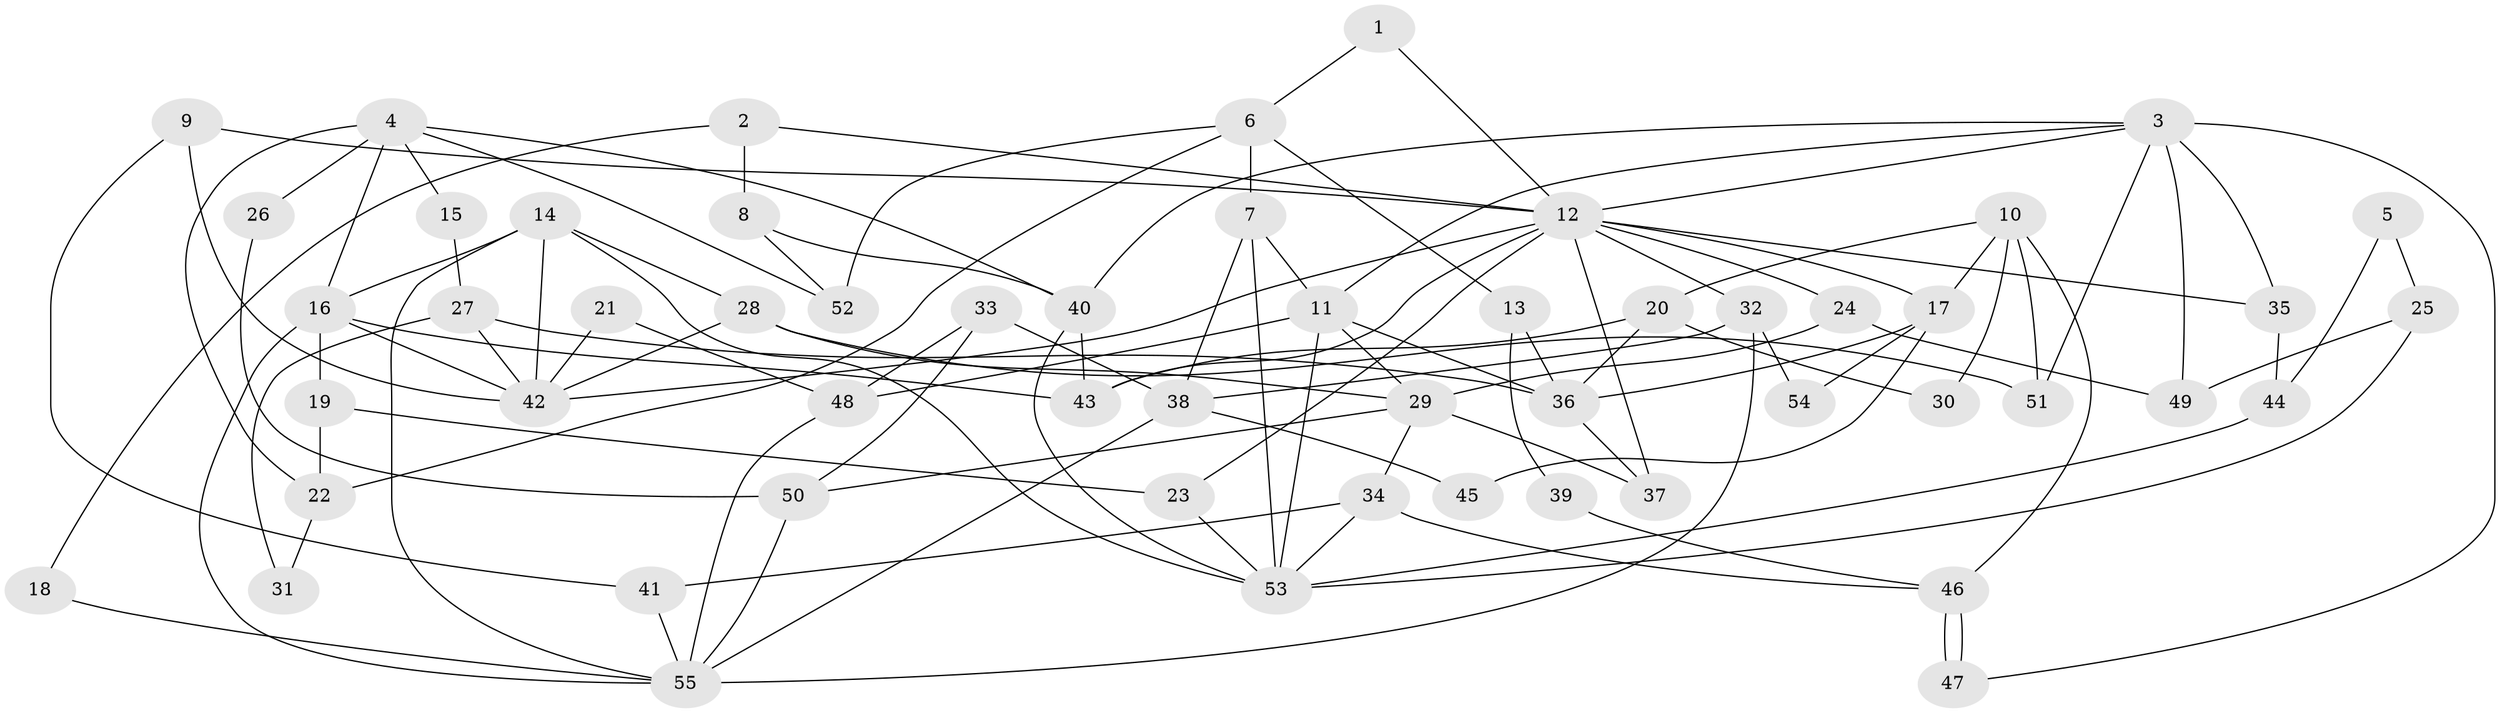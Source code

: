 // coarse degree distribution, {2: 0.09375, 3: 0.15625, 7: 0.03125, 10: 0.0625, 6: 0.0625, 4: 0.34375, 5: 0.125, 9: 0.0625, 12: 0.03125, 8: 0.03125}
// Generated by graph-tools (version 1.1) at 2025/41/03/06/25 10:41:56]
// undirected, 55 vertices, 110 edges
graph export_dot {
graph [start="1"]
  node [color=gray90,style=filled];
  1;
  2;
  3;
  4;
  5;
  6;
  7;
  8;
  9;
  10;
  11;
  12;
  13;
  14;
  15;
  16;
  17;
  18;
  19;
  20;
  21;
  22;
  23;
  24;
  25;
  26;
  27;
  28;
  29;
  30;
  31;
  32;
  33;
  34;
  35;
  36;
  37;
  38;
  39;
  40;
  41;
  42;
  43;
  44;
  45;
  46;
  47;
  48;
  49;
  50;
  51;
  52;
  53;
  54;
  55;
  1 -- 12;
  1 -- 6;
  2 -- 12;
  2 -- 8;
  2 -- 18;
  3 -- 40;
  3 -- 12;
  3 -- 11;
  3 -- 35;
  3 -- 47;
  3 -- 49;
  3 -- 51;
  4 -- 16;
  4 -- 40;
  4 -- 15;
  4 -- 22;
  4 -- 26;
  4 -- 52;
  5 -- 25;
  5 -- 44;
  6 -- 22;
  6 -- 7;
  6 -- 13;
  6 -- 52;
  7 -- 38;
  7 -- 11;
  7 -- 53;
  8 -- 52;
  8 -- 40;
  9 -- 42;
  9 -- 12;
  9 -- 41;
  10 -- 51;
  10 -- 46;
  10 -- 17;
  10 -- 20;
  10 -- 30;
  11 -- 53;
  11 -- 29;
  11 -- 36;
  11 -- 48;
  12 -- 43;
  12 -- 37;
  12 -- 17;
  12 -- 23;
  12 -- 24;
  12 -- 32;
  12 -- 35;
  12 -- 42;
  13 -- 36;
  13 -- 39;
  14 -- 55;
  14 -- 53;
  14 -- 16;
  14 -- 28;
  14 -- 42;
  15 -- 27;
  16 -- 42;
  16 -- 19;
  16 -- 43;
  16 -- 55;
  17 -- 36;
  17 -- 45;
  17 -- 54;
  18 -- 55;
  19 -- 23;
  19 -- 22;
  20 -- 36;
  20 -- 30;
  20 -- 43;
  21 -- 42;
  21 -- 48;
  22 -- 31;
  23 -- 53;
  24 -- 29;
  24 -- 49;
  25 -- 49;
  25 -- 53;
  26 -- 50;
  27 -- 36;
  27 -- 42;
  27 -- 31;
  28 -- 42;
  28 -- 29;
  28 -- 51;
  29 -- 34;
  29 -- 37;
  29 -- 50;
  32 -- 55;
  32 -- 38;
  32 -- 54;
  33 -- 38;
  33 -- 48;
  33 -- 50;
  34 -- 41;
  34 -- 46;
  34 -- 53;
  35 -- 44;
  36 -- 37;
  38 -- 55;
  38 -- 45;
  39 -- 46;
  40 -- 43;
  40 -- 53;
  41 -- 55;
  44 -- 53;
  46 -- 47;
  46 -- 47;
  48 -- 55;
  50 -- 55;
}
